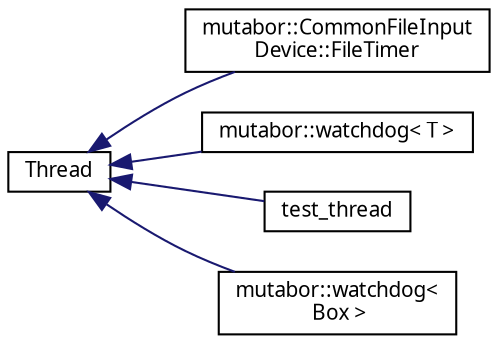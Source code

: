 digraph "Grafische Darstellung der Klassenhierarchie"
{
  edge [fontname="Sans",fontsize="10",labelfontname="Sans",labelfontsize="10"];
  node [fontname="Sans",fontsize="10",shape=record];
  rankdir="LR";
  Node0 [label="Thread",height=0.2,width=0.4,color="black", fillcolor="white", style="filled",URL="$d0/d51/classThread.html"];
  Node0 -> Node1 [dir="back",color="midnightblue",fontsize="10",style="solid",fontname="Sans"];
  Node1 [label="mutabor::CommonFileInput\lDevice::FileTimer",height=0.2,width=0.4,color="black", fillcolor="white", style="filled",URL="$d5/db9/classmutabor_1_1CommonFileInputDevice_1_1FileTimer.html"];
  Node0 -> Node2 [dir="back",color="midnightblue",fontsize="10",style="solid",fontname="Sans"];
  Node2 [label="mutabor::watchdog\< T \>",height=0.2,width=0.4,color="black", fillcolor="white", style="filled",URL="$d7/d6f/classmutabor_1_1watchdog.html",tooltip="A watchdog timer class. "];
  Node0 -> Node3 [dir="back",color="midnightblue",fontsize="10",style="solid",fontname="Sans"];
  Node3 [label="test_thread",height=0.2,width=0.4,color="black", fillcolor="white", style="filled",URL="$d7/d76/classtest__thread.html"];
  Node0 -> Node4 [dir="back",color="midnightblue",fontsize="10",style="solid",fontname="Sans"];
  Node4 [label="mutabor::watchdog\<\l Box \>",height=0.2,width=0.4,color="black", fillcolor="white", style="filled",URL="$d7/d6f/classmutabor_1_1watchdog.html"];
}
